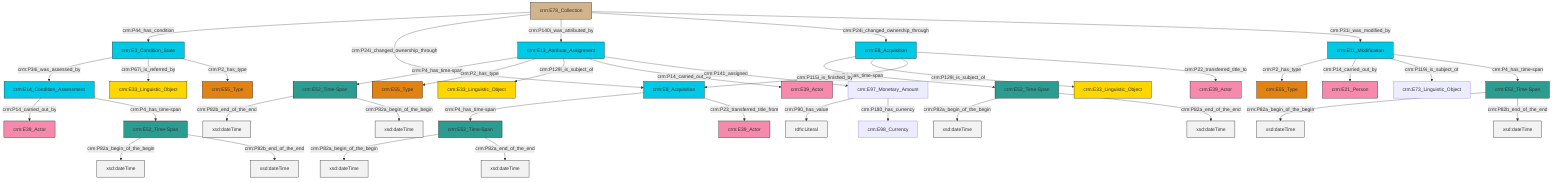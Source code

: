 graph TD
classDef Literal fill:#f2f2f2,stroke:#000000;
classDef CRM_Entity fill:#FFFFFF,stroke:#000000;
classDef Temporal_Entity fill:#00C9E6, stroke:#000000;
classDef Type fill:#E18312, stroke:#000000;
classDef Time-Span fill:#2C9C91, stroke:#000000;
classDef Appellation fill:#FFEB7F, stroke:#000000;
classDef Place fill:#008836, stroke:#000000;
classDef Persistent_Item fill:#B266B2, stroke:#000000;
classDef Conceptual_Object fill:#FFD700, stroke:#000000;
classDef Physical_Thing fill:#D2B48C, stroke:#000000;
classDef Actor fill:#f58aad, stroke:#000000;
classDef PC_Classes fill:#4ce600, stroke:#000000;
classDef Multi fill:#cccccc,stroke:#000000;

2["crm:E14_Condition_Assessment"]:::Temporal_Entity -->|crm:P14_carried_out_by| 3["crm:E39_Actor"]:::Actor
10["crm:E13_Attribute_Assignment"]:::Temporal_Entity -->|crm:P4_has_time-span| 11["crm:E52_Time-Span"]:::Time-Span
8["crm:E11_Modification"]:::Temporal_Entity -->|crm:P2_has_type| 12["crm:E55_Type"]:::Type
13["crm:E52_Time-Span"]:::Time-Span -->|crm:P82a_begin_of_the_begin| 14[xsd:dateTime]:::Literal
15["crm:E78_Collection"]:::Physical_Thing -->|crm:P44_has_condition| 16["crm:E3_Condition_State"]:::Temporal_Entity
17["crm:E52_Time-Span"]:::Time-Span -->|crm:P82a_begin_of_the_begin| 18[xsd:dateTime]:::Literal
15["crm:E78_Collection"]:::Physical_Thing -->|crm:P24i_changed_ownership_through| 4["crm:E8_Acquisition"]:::Temporal_Entity
4["crm:E8_Acquisition"]:::Temporal_Entity -->|crm:P4_has_time-span| 20["crm:E52_Time-Span"]:::Time-Span
4["crm:E8_Acquisition"]:::Temporal_Entity -->|crm:P23_transferred_title_from| 21["crm:E39_Actor"]:::Actor
8["crm:E11_Modification"]:::Temporal_Entity -->|crm:P14_carried_out_by| 22["crm:E21_Person"]:::Actor
28["crm:E8_Acquisition"]:::Temporal_Entity -->|crm:P4_has_time-span| 17["crm:E52_Time-Span"]:::Time-Span
28["crm:E8_Acquisition"]:::Temporal_Entity -->|crm:P129i_is_subject_of| 32["crm:E33_Linguistic_Object"]:::Conceptual_Object
2["crm:E14_Condition_Assessment"]:::Temporal_Entity -->|crm:P4_has_time-span| 0["crm:E52_Time-Span"]:::Time-Span
10["crm:E13_Attribute_Assignment"]:::Temporal_Entity -->|crm:P2_has_type| 30["crm:E55_Type"]:::Type
11["crm:E52_Time-Span"]:::Time-Span -->|crm:P82b_end_of_the_end| 35[xsd:dateTime]:::Literal
10["crm:E13_Attribute_Assignment"]:::Temporal_Entity -->|crm:P129i_is_subject_of| 36["crm:E33_Linguistic_Object"]:::Conceptual_Object
17["crm:E52_Time-Span"]:::Time-Span -->|crm:P82a_end_of_the_end| 37[xsd:dateTime]:::Literal
11["crm:E52_Time-Span"]:::Time-Span -->|crm:P82a_begin_of_the_begin| 38[xsd:dateTime]:::Literal
13["crm:E52_Time-Span"]:::Time-Span -->|crm:P82b_end_of_the_end| 41[xsd:dateTime]:::Literal
15["crm:E78_Collection"]:::Physical_Thing -->|crm:P140i_was_attributed_by| 10["crm:E13_Attribute_Assignment"]:::Temporal_Entity
16["crm:E3_Condition_State"]:::Temporal_Entity -->|crm:P34i_was_assessed_by| 2["crm:E14_Condition_Assessment"]:::Temporal_Entity
16["crm:E3_Condition_State"]:::Temporal_Entity -->|crm:P67i_is_referred_by| 24["crm:E33_Linguistic_Object"]:::Conceptual_Object
8["crm:E11_Modification"]:::Temporal_Entity -->|crm:P119i_is_subject_of| 26["crm:E73_Linguistic_Object"]:::Default
20["crm:E52_Time-Span"]:::Time-Span -->|crm:P82a_begin_of_the_begin| 47[xsd:dateTime]:::Literal
10["crm:E13_Attribute_Assignment"]:::Temporal_Entity -->|crm:P14_carried_out_by| 6["crm:E39_Actor"]:::Actor
20["crm:E52_Time-Span"]:::Time-Span -->|crm:P82a_end_of_the_end| 48[xsd:dateTime]:::Literal
16["crm:E3_Condition_State"]:::Temporal_Entity -->|crm:P2_has_type| 33["crm:E55_Type"]:::Type
28["crm:E8_Acquisition"]:::Temporal_Entity -->|crm:P115i_is_finished_by| 4["crm:E8_Acquisition"]:::Temporal_Entity
15["crm:E78_Collection"]:::Physical_Thing -->|crm:P24i_changed_ownership_through| 28["crm:E8_Acquisition"]:::Temporal_Entity
0["crm:E52_Time-Span"]:::Time-Span -->|crm:P82a_begin_of_the_begin| 55[xsd:dateTime]:::Literal
43["crm:E97_Monetary_Amount"]:::Default -->|crm:P90_has_value| 58[rdfs:Literal]:::Literal
0["crm:E52_Time-Span"]:::Time-Span -->|crm:P82b_end_of_the_end| 59[xsd:dateTime]:::Literal
15["crm:E78_Collection"]:::Physical_Thing -->|crm:P31i_was_modified_by| 8["crm:E11_Modification"]:::Temporal_Entity
28["crm:E8_Acquisition"]:::Temporal_Entity -->|crm:P22_transferred_title_to| 52["crm:E39_Actor"]:::Actor
8["crm:E11_Modification"]:::Temporal_Entity -->|crm:P4_has_time-span| 13["crm:E52_Time-Span"]:::Time-Span
10["crm:E13_Attribute_Assignment"]:::Temporal_Entity -->|crm:P141_assigned| 43["crm:E97_Monetary_Amount"]:::Default
43["crm:E97_Monetary_Amount"]:::Default -->|crm:P180_has_currency| 56["crm:E98_Currency"]:::Default